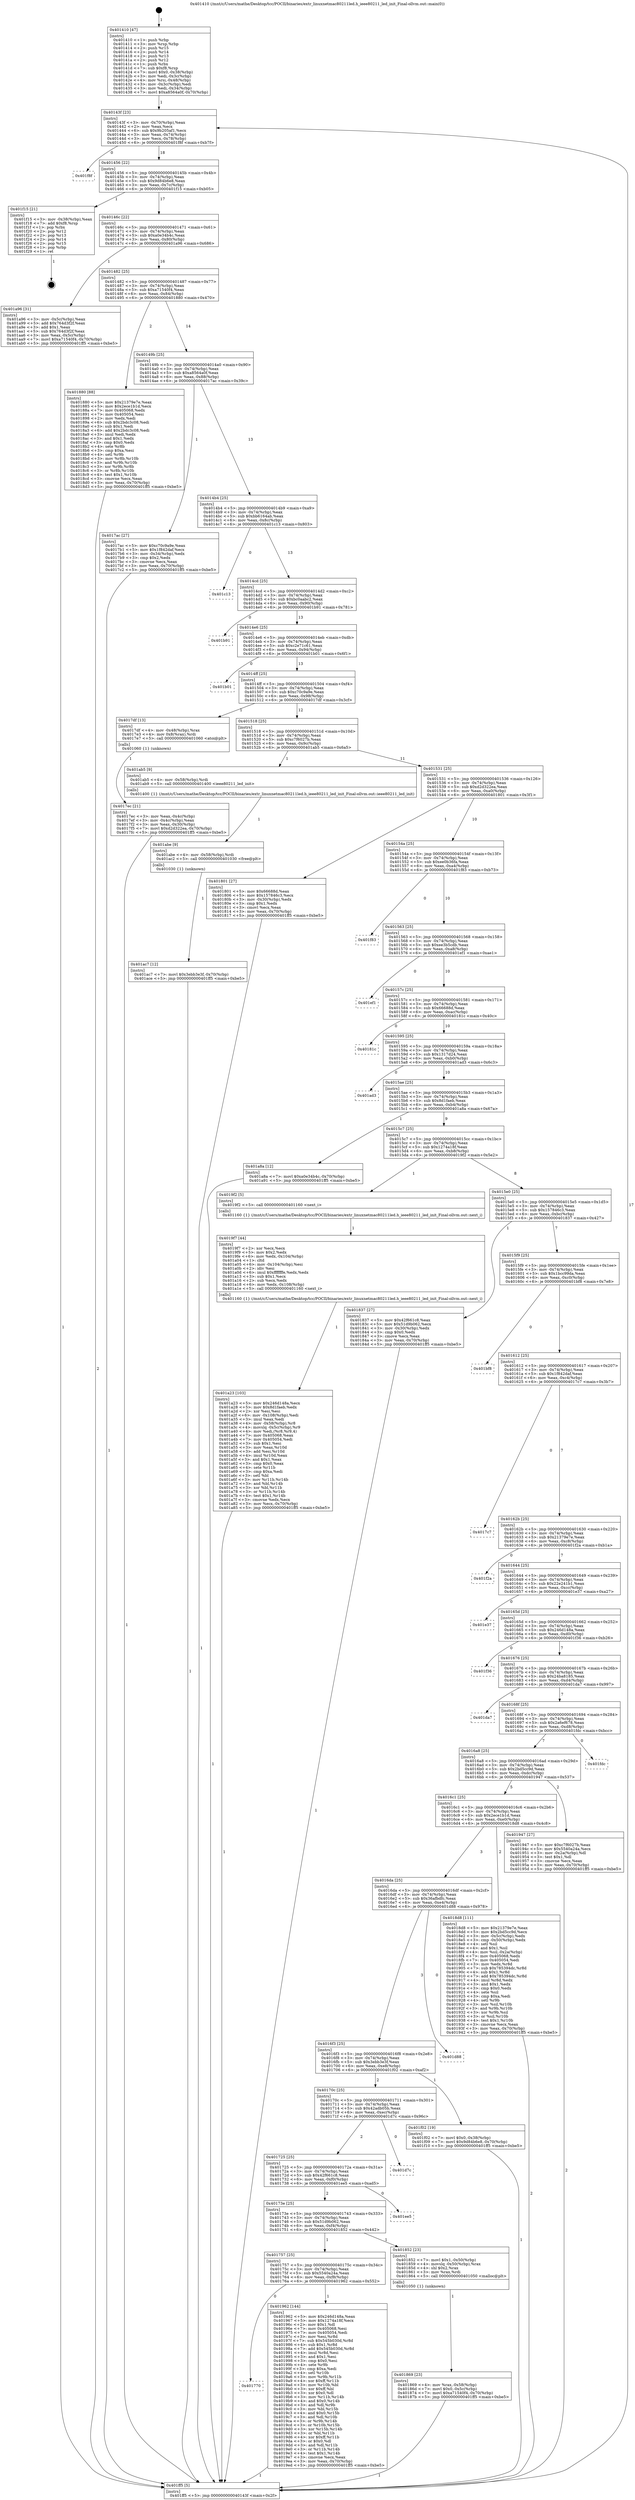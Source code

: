 digraph "0x401410" {
  label = "0x401410 (/mnt/c/Users/mathe/Desktop/tcc/POCII/binaries/extr_linuxnetmac80211led.h_ieee80211_led_init_Final-ollvm.out::main(0))"
  labelloc = "t"
  node[shape=record]

  Entry [label="",width=0.3,height=0.3,shape=circle,fillcolor=black,style=filled]
  "0x40143f" [label="{
     0x40143f [23]\l
     | [instrs]\l
     &nbsp;&nbsp;0x40143f \<+3\>: mov -0x70(%rbp),%eax\l
     &nbsp;&nbsp;0x401442 \<+2\>: mov %eax,%ecx\l
     &nbsp;&nbsp;0x401444 \<+6\>: sub $0x9b205af1,%ecx\l
     &nbsp;&nbsp;0x40144a \<+3\>: mov %eax,-0x74(%rbp)\l
     &nbsp;&nbsp;0x40144d \<+3\>: mov %ecx,-0x78(%rbp)\l
     &nbsp;&nbsp;0x401450 \<+6\>: je 0000000000401f8f \<main+0xb7f\>\l
  }"]
  "0x401f8f" [label="{
     0x401f8f\l
  }", style=dashed]
  "0x401456" [label="{
     0x401456 [22]\l
     | [instrs]\l
     &nbsp;&nbsp;0x401456 \<+5\>: jmp 000000000040145b \<main+0x4b\>\l
     &nbsp;&nbsp;0x40145b \<+3\>: mov -0x74(%rbp),%eax\l
     &nbsp;&nbsp;0x40145e \<+5\>: sub $0x9d84b6e8,%eax\l
     &nbsp;&nbsp;0x401463 \<+3\>: mov %eax,-0x7c(%rbp)\l
     &nbsp;&nbsp;0x401466 \<+6\>: je 0000000000401f15 \<main+0xb05\>\l
  }"]
  Exit [label="",width=0.3,height=0.3,shape=circle,fillcolor=black,style=filled,peripheries=2]
  "0x401f15" [label="{
     0x401f15 [21]\l
     | [instrs]\l
     &nbsp;&nbsp;0x401f15 \<+3\>: mov -0x38(%rbp),%eax\l
     &nbsp;&nbsp;0x401f18 \<+7\>: add $0xf8,%rsp\l
     &nbsp;&nbsp;0x401f1f \<+1\>: pop %rbx\l
     &nbsp;&nbsp;0x401f20 \<+2\>: pop %r12\l
     &nbsp;&nbsp;0x401f22 \<+2\>: pop %r13\l
     &nbsp;&nbsp;0x401f24 \<+2\>: pop %r14\l
     &nbsp;&nbsp;0x401f26 \<+2\>: pop %r15\l
     &nbsp;&nbsp;0x401f28 \<+1\>: pop %rbp\l
     &nbsp;&nbsp;0x401f29 \<+1\>: ret\l
  }"]
  "0x40146c" [label="{
     0x40146c [22]\l
     | [instrs]\l
     &nbsp;&nbsp;0x40146c \<+5\>: jmp 0000000000401471 \<main+0x61\>\l
     &nbsp;&nbsp;0x401471 \<+3\>: mov -0x74(%rbp),%eax\l
     &nbsp;&nbsp;0x401474 \<+5\>: sub $0xa0e34b4c,%eax\l
     &nbsp;&nbsp;0x401479 \<+3\>: mov %eax,-0x80(%rbp)\l
     &nbsp;&nbsp;0x40147c \<+6\>: je 0000000000401a96 \<main+0x686\>\l
  }"]
  "0x401ac7" [label="{
     0x401ac7 [12]\l
     | [instrs]\l
     &nbsp;&nbsp;0x401ac7 \<+7\>: movl $0x3ebb3e3f,-0x70(%rbp)\l
     &nbsp;&nbsp;0x401ace \<+5\>: jmp 0000000000401ff5 \<main+0xbe5\>\l
  }"]
  "0x401a96" [label="{
     0x401a96 [31]\l
     | [instrs]\l
     &nbsp;&nbsp;0x401a96 \<+3\>: mov -0x5c(%rbp),%eax\l
     &nbsp;&nbsp;0x401a99 \<+5\>: add $0x764d3f2f,%eax\l
     &nbsp;&nbsp;0x401a9e \<+3\>: add $0x1,%eax\l
     &nbsp;&nbsp;0x401aa1 \<+5\>: sub $0x764d3f2f,%eax\l
     &nbsp;&nbsp;0x401aa6 \<+3\>: mov %eax,-0x5c(%rbp)\l
     &nbsp;&nbsp;0x401aa9 \<+7\>: movl $0xa71540f4,-0x70(%rbp)\l
     &nbsp;&nbsp;0x401ab0 \<+5\>: jmp 0000000000401ff5 \<main+0xbe5\>\l
  }"]
  "0x401482" [label="{
     0x401482 [25]\l
     | [instrs]\l
     &nbsp;&nbsp;0x401482 \<+5\>: jmp 0000000000401487 \<main+0x77\>\l
     &nbsp;&nbsp;0x401487 \<+3\>: mov -0x74(%rbp),%eax\l
     &nbsp;&nbsp;0x40148a \<+5\>: sub $0xa71540f4,%eax\l
     &nbsp;&nbsp;0x40148f \<+6\>: mov %eax,-0x84(%rbp)\l
     &nbsp;&nbsp;0x401495 \<+6\>: je 0000000000401880 \<main+0x470\>\l
  }"]
  "0x401abe" [label="{
     0x401abe [9]\l
     | [instrs]\l
     &nbsp;&nbsp;0x401abe \<+4\>: mov -0x58(%rbp),%rdi\l
     &nbsp;&nbsp;0x401ac2 \<+5\>: call 0000000000401030 \<free@plt\>\l
     | [calls]\l
     &nbsp;&nbsp;0x401030 \{1\} (unknown)\l
  }"]
  "0x401880" [label="{
     0x401880 [88]\l
     | [instrs]\l
     &nbsp;&nbsp;0x401880 \<+5\>: mov $0x21379e7e,%eax\l
     &nbsp;&nbsp;0x401885 \<+5\>: mov $0x2ece1b1d,%ecx\l
     &nbsp;&nbsp;0x40188a \<+7\>: mov 0x405068,%edx\l
     &nbsp;&nbsp;0x401891 \<+7\>: mov 0x405054,%esi\l
     &nbsp;&nbsp;0x401898 \<+2\>: mov %edx,%edi\l
     &nbsp;&nbsp;0x40189a \<+6\>: sub $0x2bdc3c08,%edi\l
     &nbsp;&nbsp;0x4018a0 \<+3\>: sub $0x1,%edi\l
     &nbsp;&nbsp;0x4018a3 \<+6\>: add $0x2bdc3c08,%edi\l
     &nbsp;&nbsp;0x4018a9 \<+3\>: imul %edi,%edx\l
     &nbsp;&nbsp;0x4018ac \<+3\>: and $0x1,%edx\l
     &nbsp;&nbsp;0x4018af \<+3\>: cmp $0x0,%edx\l
     &nbsp;&nbsp;0x4018b2 \<+4\>: sete %r8b\l
     &nbsp;&nbsp;0x4018b6 \<+3\>: cmp $0xa,%esi\l
     &nbsp;&nbsp;0x4018b9 \<+4\>: setl %r9b\l
     &nbsp;&nbsp;0x4018bd \<+3\>: mov %r8b,%r10b\l
     &nbsp;&nbsp;0x4018c0 \<+3\>: and %r9b,%r10b\l
     &nbsp;&nbsp;0x4018c3 \<+3\>: xor %r9b,%r8b\l
     &nbsp;&nbsp;0x4018c6 \<+3\>: or %r8b,%r10b\l
     &nbsp;&nbsp;0x4018c9 \<+4\>: test $0x1,%r10b\l
     &nbsp;&nbsp;0x4018cd \<+3\>: cmovne %ecx,%eax\l
     &nbsp;&nbsp;0x4018d0 \<+3\>: mov %eax,-0x70(%rbp)\l
     &nbsp;&nbsp;0x4018d3 \<+5\>: jmp 0000000000401ff5 \<main+0xbe5\>\l
  }"]
  "0x40149b" [label="{
     0x40149b [25]\l
     | [instrs]\l
     &nbsp;&nbsp;0x40149b \<+5\>: jmp 00000000004014a0 \<main+0x90\>\l
     &nbsp;&nbsp;0x4014a0 \<+3\>: mov -0x74(%rbp),%eax\l
     &nbsp;&nbsp;0x4014a3 \<+5\>: sub $0xa8564a0f,%eax\l
     &nbsp;&nbsp;0x4014a8 \<+6\>: mov %eax,-0x88(%rbp)\l
     &nbsp;&nbsp;0x4014ae \<+6\>: je 00000000004017ac \<main+0x39c\>\l
  }"]
  "0x401a23" [label="{
     0x401a23 [103]\l
     | [instrs]\l
     &nbsp;&nbsp;0x401a23 \<+5\>: mov $0x246d148a,%ecx\l
     &nbsp;&nbsp;0x401a28 \<+5\>: mov $0x8d1faeb,%edx\l
     &nbsp;&nbsp;0x401a2d \<+2\>: xor %esi,%esi\l
     &nbsp;&nbsp;0x401a2f \<+6\>: mov -0x108(%rbp),%edi\l
     &nbsp;&nbsp;0x401a35 \<+3\>: imul %eax,%edi\l
     &nbsp;&nbsp;0x401a38 \<+4\>: mov -0x58(%rbp),%r8\l
     &nbsp;&nbsp;0x401a3c \<+4\>: movslq -0x5c(%rbp),%r9\l
     &nbsp;&nbsp;0x401a40 \<+4\>: mov %edi,(%r8,%r9,4)\l
     &nbsp;&nbsp;0x401a44 \<+7\>: mov 0x405068,%eax\l
     &nbsp;&nbsp;0x401a4b \<+7\>: mov 0x405054,%edi\l
     &nbsp;&nbsp;0x401a52 \<+3\>: sub $0x1,%esi\l
     &nbsp;&nbsp;0x401a55 \<+3\>: mov %eax,%r10d\l
     &nbsp;&nbsp;0x401a58 \<+3\>: add %esi,%r10d\l
     &nbsp;&nbsp;0x401a5b \<+4\>: imul %r10d,%eax\l
     &nbsp;&nbsp;0x401a5f \<+3\>: and $0x1,%eax\l
     &nbsp;&nbsp;0x401a62 \<+3\>: cmp $0x0,%eax\l
     &nbsp;&nbsp;0x401a65 \<+4\>: sete %r11b\l
     &nbsp;&nbsp;0x401a69 \<+3\>: cmp $0xa,%edi\l
     &nbsp;&nbsp;0x401a6c \<+3\>: setl %bl\l
     &nbsp;&nbsp;0x401a6f \<+3\>: mov %r11b,%r14b\l
     &nbsp;&nbsp;0x401a72 \<+3\>: and %bl,%r14b\l
     &nbsp;&nbsp;0x401a75 \<+3\>: xor %bl,%r11b\l
     &nbsp;&nbsp;0x401a78 \<+3\>: or %r11b,%r14b\l
     &nbsp;&nbsp;0x401a7b \<+4\>: test $0x1,%r14b\l
     &nbsp;&nbsp;0x401a7f \<+3\>: cmovne %edx,%ecx\l
     &nbsp;&nbsp;0x401a82 \<+3\>: mov %ecx,-0x70(%rbp)\l
     &nbsp;&nbsp;0x401a85 \<+5\>: jmp 0000000000401ff5 \<main+0xbe5\>\l
  }"]
  "0x4017ac" [label="{
     0x4017ac [27]\l
     | [instrs]\l
     &nbsp;&nbsp;0x4017ac \<+5\>: mov $0xc70c9a9e,%eax\l
     &nbsp;&nbsp;0x4017b1 \<+5\>: mov $0x1f842daf,%ecx\l
     &nbsp;&nbsp;0x4017b6 \<+3\>: mov -0x34(%rbp),%edx\l
     &nbsp;&nbsp;0x4017b9 \<+3\>: cmp $0x2,%edx\l
     &nbsp;&nbsp;0x4017bc \<+3\>: cmovne %ecx,%eax\l
     &nbsp;&nbsp;0x4017bf \<+3\>: mov %eax,-0x70(%rbp)\l
     &nbsp;&nbsp;0x4017c2 \<+5\>: jmp 0000000000401ff5 \<main+0xbe5\>\l
  }"]
  "0x4014b4" [label="{
     0x4014b4 [25]\l
     | [instrs]\l
     &nbsp;&nbsp;0x4014b4 \<+5\>: jmp 00000000004014b9 \<main+0xa9\>\l
     &nbsp;&nbsp;0x4014b9 \<+3\>: mov -0x74(%rbp),%eax\l
     &nbsp;&nbsp;0x4014bc \<+5\>: sub $0xbb6164ab,%eax\l
     &nbsp;&nbsp;0x4014c1 \<+6\>: mov %eax,-0x8c(%rbp)\l
     &nbsp;&nbsp;0x4014c7 \<+6\>: je 0000000000401c13 \<main+0x803\>\l
  }"]
  "0x401ff5" [label="{
     0x401ff5 [5]\l
     | [instrs]\l
     &nbsp;&nbsp;0x401ff5 \<+5\>: jmp 000000000040143f \<main+0x2f\>\l
  }"]
  "0x401410" [label="{
     0x401410 [47]\l
     | [instrs]\l
     &nbsp;&nbsp;0x401410 \<+1\>: push %rbp\l
     &nbsp;&nbsp;0x401411 \<+3\>: mov %rsp,%rbp\l
     &nbsp;&nbsp;0x401414 \<+2\>: push %r15\l
     &nbsp;&nbsp;0x401416 \<+2\>: push %r14\l
     &nbsp;&nbsp;0x401418 \<+2\>: push %r13\l
     &nbsp;&nbsp;0x40141a \<+2\>: push %r12\l
     &nbsp;&nbsp;0x40141c \<+1\>: push %rbx\l
     &nbsp;&nbsp;0x40141d \<+7\>: sub $0xf8,%rsp\l
     &nbsp;&nbsp;0x401424 \<+7\>: movl $0x0,-0x38(%rbp)\l
     &nbsp;&nbsp;0x40142b \<+3\>: mov %edi,-0x3c(%rbp)\l
     &nbsp;&nbsp;0x40142e \<+4\>: mov %rsi,-0x48(%rbp)\l
     &nbsp;&nbsp;0x401432 \<+3\>: mov -0x3c(%rbp),%edi\l
     &nbsp;&nbsp;0x401435 \<+3\>: mov %edi,-0x34(%rbp)\l
     &nbsp;&nbsp;0x401438 \<+7\>: movl $0xa8564a0f,-0x70(%rbp)\l
  }"]
  "0x4019f7" [label="{
     0x4019f7 [44]\l
     | [instrs]\l
     &nbsp;&nbsp;0x4019f7 \<+2\>: xor %ecx,%ecx\l
     &nbsp;&nbsp;0x4019f9 \<+5\>: mov $0x2,%edx\l
     &nbsp;&nbsp;0x4019fe \<+6\>: mov %edx,-0x104(%rbp)\l
     &nbsp;&nbsp;0x401a04 \<+1\>: cltd\l
     &nbsp;&nbsp;0x401a05 \<+6\>: mov -0x104(%rbp),%esi\l
     &nbsp;&nbsp;0x401a0b \<+2\>: idiv %esi\l
     &nbsp;&nbsp;0x401a0d \<+6\>: imul $0xfffffffe,%edx,%edx\l
     &nbsp;&nbsp;0x401a13 \<+3\>: sub $0x1,%ecx\l
     &nbsp;&nbsp;0x401a16 \<+2\>: sub %ecx,%edx\l
     &nbsp;&nbsp;0x401a18 \<+6\>: mov %edx,-0x108(%rbp)\l
     &nbsp;&nbsp;0x401a1e \<+5\>: call 0000000000401160 \<next_i\>\l
     | [calls]\l
     &nbsp;&nbsp;0x401160 \{1\} (/mnt/c/Users/mathe/Desktop/tcc/POCII/binaries/extr_linuxnetmac80211led.h_ieee80211_led_init_Final-ollvm.out::next_i)\l
  }"]
  "0x401c13" [label="{
     0x401c13\l
  }", style=dashed]
  "0x4014cd" [label="{
     0x4014cd [25]\l
     | [instrs]\l
     &nbsp;&nbsp;0x4014cd \<+5\>: jmp 00000000004014d2 \<main+0xc2\>\l
     &nbsp;&nbsp;0x4014d2 \<+3\>: mov -0x74(%rbp),%eax\l
     &nbsp;&nbsp;0x4014d5 \<+5\>: sub $0xbc0aabc2,%eax\l
     &nbsp;&nbsp;0x4014da \<+6\>: mov %eax,-0x90(%rbp)\l
     &nbsp;&nbsp;0x4014e0 \<+6\>: je 0000000000401b91 \<main+0x781\>\l
  }"]
  "0x401770" [label="{
     0x401770\l
  }", style=dashed]
  "0x401b91" [label="{
     0x401b91\l
  }", style=dashed]
  "0x4014e6" [label="{
     0x4014e6 [25]\l
     | [instrs]\l
     &nbsp;&nbsp;0x4014e6 \<+5\>: jmp 00000000004014eb \<main+0xdb\>\l
     &nbsp;&nbsp;0x4014eb \<+3\>: mov -0x74(%rbp),%eax\l
     &nbsp;&nbsp;0x4014ee \<+5\>: sub $0xc2e71c61,%eax\l
     &nbsp;&nbsp;0x4014f3 \<+6\>: mov %eax,-0x94(%rbp)\l
     &nbsp;&nbsp;0x4014f9 \<+6\>: je 0000000000401b01 \<main+0x6f1\>\l
  }"]
  "0x401962" [label="{
     0x401962 [144]\l
     | [instrs]\l
     &nbsp;&nbsp;0x401962 \<+5\>: mov $0x246d148a,%eax\l
     &nbsp;&nbsp;0x401967 \<+5\>: mov $0x1274a18f,%ecx\l
     &nbsp;&nbsp;0x40196c \<+2\>: mov $0x1,%dl\l
     &nbsp;&nbsp;0x40196e \<+7\>: mov 0x405068,%esi\l
     &nbsp;&nbsp;0x401975 \<+7\>: mov 0x405054,%edi\l
     &nbsp;&nbsp;0x40197c \<+3\>: mov %esi,%r8d\l
     &nbsp;&nbsp;0x40197f \<+7\>: sub $0x545b030d,%r8d\l
     &nbsp;&nbsp;0x401986 \<+4\>: sub $0x1,%r8d\l
     &nbsp;&nbsp;0x40198a \<+7\>: add $0x545b030d,%r8d\l
     &nbsp;&nbsp;0x401991 \<+4\>: imul %r8d,%esi\l
     &nbsp;&nbsp;0x401995 \<+3\>: and $0x1,%esi\l
     &nbsp;&nbsp;0x401998 \<+3\>: cmp $0x0,%esi\l
     &nbsp;&nbsp;0x40199b \<+4\>: sete %r9b\l
     &nbsp;&nbsp;0x40199f \<+3\>: cmp $0xa,%edi\l
     &nbsp;&nbsp;0x4019a2 \<+4\>: setl %r10b\l
     &nbsp;&nbsp;0x4019a6 \<+3\>: mov %r9b,%r11b\l
     &nbsp;&nbsp;0x4019a9 \<+4\>: xor $0xff,%r11b\l
     &nbsp;&nbsp;0x4019ad \<+3\>: mov %r10b,%bl\l
     &nbsp;&nbsp;0x4019b0 \<+3\>: xor $0xff,%bl\l
     &nbsp;&nbsp;0x4019b3 \<+3\>: xor $0x0,%dl\l
     &nbsp;&nbsp;0x4019b6 \<+3\>: mov %r11b,%r14b\l
     &nbsp;&nbsp;0x4019b9 \<+4\>: and $0x0,%r14b\l
     &nbsp;&nbsp;0x4019bd \<+3\>: and %dl,%r9b\l
     &nbsp;&nbsp;0x4019c0 \<+3\>: mov %bl,%r15b\l
     &nbsp;&nbsp;0x4019c3 \<+4\>: and $0x0,%r15b\l
     &nbsp;&nbsp;0x4019c7 \<+3\>: and %dl,%r10b\l
     &nbsp;&nbsp;0x4019ca \<+3\>: or %r9b,%r14b\l
     &nbsp;&nbsp;0x4019cd \<+3\>: or %r10b,%r15b\l
     &nbsp;&nbsp;0x4019d0 \<+3\>: xor %r15b,%r14b\l
     &nbsp;&nbsp;0x4019d3 \<+3\>: or %bl,%r11b\l
     &nbsp;&nbsp;0x4019d6 \<+4\>: xor $0xff,%r11b\l
     &nbsp;&nbsp;0x4019da \<+3\>: or $0x0,%dl\l
     &nbsp;&nbsp;0x4019dd \<+3\>: and %dl,%r11b\l
     &nbsp;&nbsp;0x4019e0 \<+3\>: or %r11b,%r14b\l
     &nbsp;&nbsp;0x4019e3 \<+4\>: test $0x1,%r14b\l
     &nbsp;&nbsp;0x4019e7 \<+3\>: cmovne %ecx,%eax\l
     &nbsp;&nbsp;0x4019ea \<+3\>: mov %eax,-0x70(%rbp)\l
     &nbsp;&nbsp;0x4019ed \<+5\>: jmp 0000000000401ff5 \<main+0xbe5\>\l
  }"]
  "0x401b01" [label="{
     0x401b01\l
  }", style=dashed]
  "0x4014ff" [label="{
     0x4014ff [25]\l
     | [instrs]\l
     &nbsp;&nbsp;0x4014ff \<+5\>: jmp 0000000000401504 \<main+0xf4\>\l
     &nbsp;&nbsp;0x401504 \<+3\>: mov -0x74(%rbp),%eax\l
     &nbsp;&nbsp;0x401507 \<+5\>: sub $0xc70c9a9e,%eax\l
     &nbsp;&nbsp;0x40150c \<+6\>: mov %eax,-0x98(%rbp)\l
     &nbsp;&nbsp;0x401512 \<+6\>: je 00000000004017df \<main+0x3cf\>\l
  }"]
  "0x401869" [label="{
     0x401869 [23]\l
     | [instrs]\l
     &nbsp;&nbsp;0x401869 \<+4\>: mov %rax,-0x58(%rbp)\l
     &nbsp;&nbsp;0x40186d \<+7\>: movl $0x0,-0x5c(%rbp)\l
     &nbsp;&nbsp;0x401874 \<+7\>: movl $0xa71540f4,-0x70(%rbp)\l
     &nbsp;&nbsp;0x40187b \<+5\>: jmp 0000000000401ff5 \<main+0xbe5\>\l
  }"]
  "0x4017df" [label="{
     0x4017df [13]\l
     | [instrs]\l
     &nbsp;&nbsp;0x4017df \<+4\>: mov -0x48(%rbp),%rax\l
     &nbsp;&nbsp;0x4017e3 \<+4\>: mov 0x8(%rax),%rdi\l
     &nbsp;&nbsp;0x4017e7 \<+5\>: call 0000000000401060 \<atoi@plt\>\l
     | [calls]\l
     &nbsp;&nbsp;0x401060 \{1\} (unknown)\l
  }"]
  "0x401518" [label="{
     0x401518 [25]\l
     | [instrs]\l
     &nbsp;&nbsp;0x401518 \<+5\>: jmp 000000000040151d \<main+0x10d\>\l
     &nbsp;&nbsp;0x40151d \<+3\>: mov -0x74(%rbp),%eax\l
     &nbsp;&nbsp;0x401520 \<+5\>: sub $0xc7f6027b,%eax\l
     &nbsp;&nbsp;0x401525 \<+6\>: mov %eax,-0x9c(%rbp)\l
     &nbsp;&nbsp;0x40152b \<+6\>: je 0000000000401ab5 \<main+0x6a5\>\l
  }"]
  "0x4017ec" [label="{
     0x4017ec [21]\l
     | [instrs]\l
     &nbsp;&nbsp;0x4017ec \<+3\>: mov %eax,-0x4c(%rbp)\l
     &nbsp;&nbsp;0x4017ef \<+3\>: mov -0x4c(%rbp),%eax\l
     &nbsp;&nbsp;0x4017f2 \<+3\>: mov %eax,-0x30(%rbp)\l
     &nbsp;&nbsp;0x4017f5 \<+7\>: movl $0xd2d322ea,-0x70(%rbp)\l
     &nbsp;&nbsp;0x4017fc \<+5\>: jmp 0000000000401ff5 \<main+0xbe5\>\l
  }"]
  "0x401757" [label="{
     0x401757 [25]\l
     | [instrs]\l
     &nbsp;&nbsp;0x401757 \<+5\>: jmp 000000000040175c \<main+0x34c\>\l
     &nbsp;&nbsp;0x40175c \<+3\>: mov -0x74(%rbp),%eax\l
     &nbsp;&nbsp;0x40175f \<+5\>: sub $0x5540a24a,%eax\l
     &nbsp;&nbsp;0x401764 \<+6\>: mov %eax,-0xf8(%rbp)\l
     &nbsp;&nbsp;0x40176a \<+6\>: je 0000000000401962 \<main+0x552\>\l
  }"]
  "0x401ab5" [label="{
     0x401ab5 [9]\l
     | [instrs]\l
     &nbsp;&nbsp;0x401ab5 \<+4\>: mov -0x58(%rbp),%rdi\l
     &nbsp;&nbsp;0x401ab9 \<+5\>: call 0000000000401400 \<ieee80211_led_init\>\l
     | [calls]\l
     &nbsp;&nbsp;0x401400 \{1\} (/mnt/c/Users/mathe/Desktop/tcc/POCII/binaries/extr_linuxnetmac80211led.h_ieee80211_led_init_Final-ollvm.out::ieee80211_led_init)\l
  }"]
  "0x401531" [label="{
     0x401531 [25]\l
     | [instrs]\l
     &nbsp;&nbsp;0x401531 \<+5\>: jmp 0000000000401536 \<main+0x126\>\l
     &nbsp;&nbsp;0x401536 \<+3\>: mov -0x74(%rbp),%eax\l
     &nbsp;&nbsp;0x401539 \<+5\>: sub $0xd2d322ea,%eax\l
     &nbsp;&nbsp;0x40153e \<+6\>: mov %eax,-0xa0(%rbp)\l
     &nbsp;&nbsp;0x401544 \<+6\>: je 0000000000401801 \<main+0x3f1\>\l
  }"]
  "0x401852" [label="{
     0x401852 [23]\l
     | [instrs]\l
     &nbsp;&nbsp;0x401852 \<+7\>: movl $0x1,-0x50(%rbp)\l
     &nbsp;&nbsp;0x401859 \<+4\>: movslq -0x50(%rbp),%rax\l
     &nbsp;&nbsp;0x40185d \<+4\>: shl $0x2,%rax\l
     &nbsp;&nbsp;0x401861 \<+3\>: mov %rax,%rdi\l
     &nbsp;&nbsp;0x401864 \<+5\>: call 0000000000401050 \<malloc@plt\>\l
     | [calls]\l
     &nbsp;&nbsp;0x401050 \{1\} (unknown)\l
  }"]
  "0x401801" [label="{
     0x401801 [27]\l
     | [instrs]\l
     &nbsp;&nbsp;0x401801 \<+5\>: mov $0x66688d,%eax\l
     &nbsp;&nbsp;0x401806 \<+5\>: mov $0x157846c3,%ecx\l
     &nbsp;&nbsp;0x40180b \<+3\>: mov -0x30(%rbp),%edx\l
     &nbsp;&nbsp;0x40180e \<+3\>: cmp $0x1,%edx\l
     &nbsp;&nbsp;0x401811 \<+3\>: cmovl %ecx,%eax\l
     &nbsp;&nbsp;0x401814 \<+3\>: mov %eax,-0x70(%rbp)\l
     &nbsp;&nbsp;0x401817 \<+5\>: jmp 0000000000401ff5 \<main+0xbe5\>\l
  }"]
  "0x40154a" [label="{
     0x40154a [25]\l
     | [instrs]\l
     &nbsp;&nbsp;0x40154a \<+5\>: jmp 000000000040154f \<main+0x13f\>\l
     &nbsp;&nbsp;0x40154f \<+3\>: mov -0x74(%rbp),%eax\l
     &nbsp;&nbsp;0x401552 \<+5\>: sub $0xee0b36fa,%eax\l
     &nbsp;&nbsp;0x401557 \<+6\>: mov %eax,-0xa4(%rbp)\l
     &nbsp;&nbsp;0x40155d \<+6\>: je 0000000000401f83 \<main+0xb73\>\l
  }"]
  "0x40173e" [label="{
     0x40173e [25]\l
     | [instrs]\l
     &nbsp;&nbsp;0x40173e \<+5\>: jmp 0000000000401743 \<main+0x333\>\l
     &nbsp;&nbsp;0x401743 \<+3\>: mov -0x74(%rbp),%eax\l
     &nbsp;&nbsp;0x401746 \<+5\>: sub $0x51d9b062,%eax\l
     &nbsp;&nbsp;0x40174b \<+6\>: mov %eax,-0xf4(%rbp)\l
     &nbsp;&nbsp;0x401751 \<+6\>: je 0000000000401852 \<main+0x442\>\l
  }"]
  "0x401f83" [label="{
     0x401f83\l
  }", style=dashed]
  "0x401563" [label="{
     0x401563 [25]\l
     | [instrs]\l
     &nbsp;&nbsp;0x401563 \<+5\>: jmp 0000000000401568 \<main+0x158\>\l
     &nbsp;&nbsp;0x401568 \<+3\>: mov -0x74(%rbp),%eax\l
     &nbsp;&nbsp;0x40156b \<+5\>: sub $0xee3b5cdb,%eax\l
     &nbsp;&nbsp;0x401570 \<+6\>: mov %eax,-0xa8(%rbp)\l
     &nbsp;&nbsp;0x401576 \<+6\>: je 0000000000401ef1 \<main+0xae1\>\l
  }"]
  "0x401ee5" [label="{
     0x401ee5\l
  }", style=dashed]
  "0x401ef1" [label="{
     0x401ef1\l
  }", style=dashed]
  "0x40157c" [label="{
     0x40157c [25]\l
     | [instrs]\l
     &nbsp;&nbsp;0x40157c \<+5\>: jmp 0000000000401581 \<main+0x171\>\l
     &nbsp;&nbsp;0x401581 \<+3\>: mov -0x74(%rbp),%eax\l
     &nbsp;&nbsp;0x401584 \<+5\>: sub $0x66688d,%eax\l
     &nbsp;&nbsp;0x401589 \<+6\>: mov %eax,-0xac(%rbp)\l
     &nbsp;&nbsp;0x40158f \<+6\>: je 000000000040181c \<main+0x40c\>\l
  }"]
  "0x401725" [label="{
     0x401725 [25]\l
     | [instrs]\l
     &nbsp;&nbsp;0x401725 \<+5\>: jmp 000000000040172a \<main+0x31a\>\l
     &nbsp;&nbsp;0x40172a \<+3\>: mov -0x74(%rbp),%eax\l
     &nbsp;&nbsp;0x40172d \<+5\>: sub $0x42f661c8,%eax\l
     &nbsp;&nbsp;0x401732 \<+6\>: mov %eax,-0xf0(%rbp)\l
     &nbsp;&nbsp;0x401738 \<+6\>: je 0000000000401ee5 \<main+0xad5\>\l
  }"]
  "0x40181c" [label="{
     0x40181c\l
  }", style=dashed]
  "0x401595" [label="{
     0x401595 [25]\l
     | [instrs]\l
     &nbsp;&nbsp;0x401595 \<+5\>: jmp 000000000040159a \<main+0x18a\>\l
     &nbsp;&nbsp;0x40159a \<+3\>: mov -0x74(%rbp),%eax\l
     &nbsp;&nbsp;0x40159d \<+5\>: sub $0x1317d24,%eax\l
     &nbsp;&nbsp;0x4015a2 \<+6\>: mov %eax,-0xb0(%rbp)\l
     &nbsp;&nbsp;0x4015a8 \<+6\>: je 0000000000401ad3 \<main+0x6c3\>\l
  }"]
  "0x401d7c" [label="{
     0x401d7c\l
  }", style=dashed]
  "0x401ad3" [label="{
     0x401ad3\l
  }", style=dashed]
  "0x4015ae" [label="{
     0x4015ae [25]\l
     | [instrs]\l
     &nbsp;&nbsp;0x4015ae \<+5\>: jmp 00000000004015b3 \<main+0x1a3\>\l
     &nbsp;&nbsp;0x4015b3 \<+3\>: mov -0x74(%rbp),%eax\l
     &nbsp;&nbsp;0x4015b6 \<+5\>: sub $0x8d1faeb,%eax\l
     &nbsp;&nbsp;0x4015bb \<+6\>: mov %eax,-0xb4(%rbp)\l
     &nbsp;&nbsp;0x4015c1 \<+6\>: je 0000000000401a8a \<main+0x67a\>\l
  }"]
  "0x40170c" [label="{
     0x40170c [25]\l
     | [instrs]\l
     &nbsp;&nbsp;0x40170c \<+5\>: jmp 0000000000401711 \<main+0x301\>\l
     &nbsp;&nbsp;0x401711 \<+3\>: mov -0x74(%rbp),%eax\l
     &nbsp;&nbsp;0x401714 \<+5\>: sub $0x42adb05b,%eax\l
     &nbsp;&nbsp;0x401719 \<+6\>: mov %eax,-0xec(%rbp)\l
     &nbsp;&nbsp;0x40171f \<+6\>: je 0000000000401d7c \<main+0x96c\>\l
  }"]
  "0x401a8a" [label="{
     0x401a8a [12]\l
     | [instrs]\l
     &nbsp;&nbsp;0x401a8a \<+7\>: movl $0xa0e34b4c,-0x70(%rbp)\l
     &nbsp;&nbsp;0x401a91 \<+5\>: jmp 0000000000401ff5 \<main+0xbe5\>\l
  }"]
  "0x4015c7" [label="{
     0x4015c7 [25]\l
     | [instrs]\l
     &nbsp;&nbsp;0x4015c7 \<+5\>: jmp 00000000004015cc \<main+0x1bc\>\l
     &nbsp;&nbsp;0x4015cc \<+3\>: mov -0x74(%rbp),%eax\l
     &nbsp;&nbsp;0x4015cf \<+5\>: sub $0x1274a18f,%eax\l
     &nbsp;&nbsp;0x4015d4 \<+6\>: mov %eax,-0xb8(%rbp)\l
     &nbsp;&nbsp;0x4015da \<+6\>: je 00000000004019f2 \<main+0x5e2\>\l
  }"]
  "0x401f02" [label="{
     0x401f02 [19]\l
     | [instrs]\l
     &nbsp;&nbsp;0x401f02 \<+7\>: movl $0x0,-0x38(%rbp)\l
     &nbsp;&nbsp;0x401f09 \<+7\>: movl $0x9d84b6e8,-0x70(%rbp)\l
     &nbsp;&nbsp;0x401f10 \<+5\>: jmp 0000000000401ff5 \<main+0xbe5\>\l
  }"]
  "0x4019f2" [label="{
     0x4019f2 [5]\l
     | [instrs]\l
     &nbsp;&nbsp;0x4019f2 \<+5\>: call 0000000000401160 \<next_i\>\l
     | [calls]\l
     &nbsp;&nbsp;0x401160 \{1\} (/mnt/c/Users/mathe/Desktop/tcc/POCII/binaries/extr_linuxnetmac80211led.h_ieee80211_led_init_Final-ollvm.out::next_i)\l
  }"]
  "0x4015e0" [label="{
     0x4015e0 [25]\l
     | [instrs]\l
     &nbsp;&nbsp;0x4015e0 \<+5\>: jmp 00000000004015e5 \<main+0x1d5\>\l
     &nbsp;&nbsp;0x4015e5 \<+3\>: mov -0x74(%rbp),%eax\l
     &nbsp;&nbsp;0x4015e8 \<+5\>: sub $0x157846c3,%eax\l
     &nbsp;&nbsp;0x4015ed \<+6\>: mov %eax,-0xbc(%rbp)\l
     &nbsp;&nbsp;0x4015f3 \<+6\>: je 0000000000401837 \<main+0x427\>\l
  }"]
  "0x4016f3" [label="{
     0x4016f3 [25]\l
     | [instrs]\l
     &nbsp;&nbsp;0x4016f3 \<+5\>: jmp 00000000004016f8 \<main+0x2e8\>\l
     &nbsp;&nbsp;0x4016f8 \<+3\>: mov -0x74(%rbp),%eax\l
     &nbsp;&nbsp;0x4016fb \<+5\>: sub $0x3ebb3e3f,%eax\l
     &nbsp;&nbsp;0x401700 \<+6\>: mov %eax,-0xe8(%rbp)\l
     &nbsp;&nbsp;0x401706 \<+6\>: je 0000000000401f02 \<main+0xaf2\>\l
  }"]
  "0x401837" [label="{
     0x401837 [27]\l
     | [instrs]\l
     &nbsp;&nbsp;0x401837 \<+5\>: mov $0x42f661c8,%eax\l
     &nbsp;&nbsp;0x40183c \<+5\>: mov $0x51d9b062,%ecx\l
     &nbsp;&nbsp;0x401841 \<+3\>: mov -0x30(%rbp),%edx\l
     &nbsp;&nbsp;0x401844 \<+3\>: cmp $0x0,%edx\l
     &nbsp;&nbsp;0x401847 \<+3\>: cmove %ecx,%eax\l
     &nbsp;&nbsp;0x40184a \<+3\>: mov %eax,-0x70(%rbp)\l
     &nbsp;&nbsp;0x40184d \<+5\>: jmp 0000000000401ff5 \<main+0xbe5\>\l
  }"]
  "0x4015f9" [label="{
     0x4015f9 [25]\l
     | [instrs]\l
     &nbsp;&nbsp;0x4015f9 \<+5\>: jmp 00000000004015fe \<main+0x1ee\>\l
     &nbsp;&nbsp;0x4015fe \<+3\>: mov -0x74(%rbp),%eax\l
     &nbsp;&nbsp;0x401601 \<+5\>: sub $0x1bcc99da,%eax\l
     &nbsp;&nbsp;0x401606 \<+6\>: mov %eax,-0xc0(%rbp)\l
     &nbsp;&nbsp;0x40160c \<+6\>: je 0000000000401bf8 \<main+0x7e8\>\l
  }"]
  "0x401d88" [label="{
     0x401d88\l
  }", style=dashed]
  "0x401bf8" [label="{
     0x401bf8\l
  }", style=dashed]
  "0x401612" [label="{
     0x401612 [25]\l
     | [instrs]\l
     &nbsp;&nbsp;0x401612 \<+5\>: jmp 0000000000401617 \<main+0x207\>\l
     &nbsp;&nbsp;0x401617 \<+3\>: mov -0x74(%rbp),%eax\l
     &nbsp;&nbsp;0x40161a \<+5\>: sub $0x1f842daf,%eax\l
     &nbsp;&nbsp;0x40161f \<+6\>: mov %eax,-0xc4(%rbp)\l
     &nbsp;&nbsp;0x401625 \<+6\>: je 00000000004017c7 \<main+0x3b7\>\l
  }"]
  "0x4016da" [label="{
     0x4016da [25]\l
     | [instrs]\l
     &nbsp;&nbsp;0x4016da \<+5\>: jmp 00000000004016df \<main+0x2cf\>\l
     &nbsp;&nbsp;0x4016df \<+3\>: mov -0x74(%rbp),%eax\l
     &nbsp;&nbsp;0x4016e2 \<+5\>: sub $0x36afbdfc,%eax\l
     &nbsp;&nbsp;0x4016e7 \<+6\>: mov %eax,-0xe4(%rbp)\l
     &nbsp;&nbsp;0x4016ed \<+6\>: je 0000000000401d88 \<main+0x978\>\l
  }"]
  "0x4017c7" [label="{
     0x4017c7\l
  }", style=dashed]
  "0x40162b" [label="{
     0x40162b [25]\l
     | [instrs]\l
     &nbsp;&nbsp;0x40162b \<+5\>: jmp 0000000000401630 \<main+0x220\>\l
     &nbsp;&nbsp;0x401630 \<+3\>: mov -0x74(%rbp),%eax\l
     &nbsp;&nbsp;0x401633 \<+5\>: sub $0x21379e7e,%eax\l
     &nbsp;&nbsp;0x401638 \<+6\>: mov %eax,-0xc8(%rbp)\l
     &nbsp;&nbsp;0x40163e \<+6\>: je 0000000000401f2a \<main+0xb1a\>\l
  }"]
  "0x4018d8" [label="{
     0x4018d8 [111]\l
     | [instrs]\l
     &nbsp;&nbsp;0x4018d8 \<+5\>: mov $0x21379e7e,%eax\l
     &nbsp;&nbsp;0x4018dd \<+5\>: mov $0x2bd5cc9d,%ecx\l
     &nbsp;&nbsp;0x4018e2 \<+3\>: mov -0x5c(%rbp),%edx\l
     &nbsp;&nbsp;0x4018e5 \<+3\>: cmp -0x50(%rbp),%edx\l
     &nbsp;&nbsp;0x4018e8 \<+4\>: setl %sil\l
     &nbsp;&nbsp;0x4018ec \<+4\>: and $0x1,%sil\l
     &nbsp;&nbsp;0x4018f0 \<+4\>: mov %sil,-0x2a(%rbp)\l
     &nbsp;&nbsp;0x4018f4 \<+7\>: mov 0x405068,%edx\l
     &nbsp;&nbsp;0x4018fb \<+7\>: mov 0x405054,%edi\l
     &nbsp;&nbsp;0x401902 \<+3\>: mov %edx,%r8d\l
     &nbsp;&nbsp;0x401905 \<+7\>: sub $0x785394dc,%r8d\l
     &nbsp;&nbsp;0x40190c \<+4\>: sub $0x1,%r8d\l
     &nbsp;&nbsp;0x401910 \<+7\>: add $0x785394dc,%r8d\l
     &nbsp;&nbsp;0x401917 \<+4\>: imul %r8d,%edx\l
     &nbsp;&nbsp;0x40191b \<+3\>: and $0x1,%edx\l
     &nbsp;&nbsp;0x40191e \<+3\>: cmp $0x0,%edx\l
     &nbsp;&nbsp;0x401921 \<+4\>: sete %sil\l
     &nbsp;&nbsp;0x401925 \<+3\>: cmp $0xa,%edi\l
     &nbsp;&nbsp;0x401928 \<+4\>: setl %r9b\l
     &nbsp;&nbsp;0x40192c \<+3\>: mov %sil,%r10b\l
     &nbsp;&nbsp;0x40192f \<+3\>: and %r9b,%r10b\l
     &nbsp;&nbsp;0x401932 \<+3\>: xor %r9b,%sil\l
     &nbsp;&nbsp;0x401935 \<+3\>: or %sil,%r10b\l
     &nbsp;&nbsp;0x401938 \<+4\>: test $0x1,%r10b\l
     &nbsp;&nbsp;0x40193c \<+3\>: cmovne %ecx,%eax\l
     &nbsp;&nbsp;0x40193f \<+3\>: mov %eax,-0x70(%rbp)\l
     &nbsp;&nbsp;0x401942 \<+5\>: jmp 0000000000401ff5 \<main+0xbe5\>\l
  }"]
  "0x401f2a" [label="{
     0x401f2a\l
  }", style=dashed]
  "0x401644" [label="{
     0x401644 [25]\l
     | [instrs]\l
     &nbsp;&nbsp;0x401644 \<+5\>: jmp 0000000000401649 \<main+0x239\>\l
     &nbsp;&nbsp;0x401649 \<+3\>: mov -0x74(%rbp),%eax\l
     &nbsp;&nbsp;0x40164c \<+5\>: sub $0x22e241b1,%eax\l
     &nbsp;&nbsp;0x401651 \<+6\>: mov %eax,-0xcc(%rbp)\l
     &nbsp;&nbsp;0x401657 \<+6\>: je 0000000000401e37 \<main+0xa27\>\l
  }"]
  "0x4016c1" [label="{
     0x4016c1 [25]\l
     | [instrs]\l
     &nbsp;&nbsp;0x4016c1 \<+5\>: jmp 00000000004016c6 \<main+0x2b6\>\l
     &nbsp;&nbsp;0x4016c6 \<+3\>: mov -0x74(%rbp),%eax\l
     &nbsp;&nbsp;0x4016c9 \<+5\>: sub $0x2ece1b1d,%eax\l
     &nbsp;&nbsp;0x4016ce \<+6\>: mov %eax,-0xe0(%rbp)\l
     &nbsp;&nbsp;0x4016d4 \<+6\>: je 00000000004018d8 \<main+0x4c8\>\l
  }"]
  "0x401e37" [label="{
     0x401e37\l
  }", style=dashed]
  "0x40165d" [label="{
     0x40165d [25]\l
     | [instrs]\l
     &nbsp;&nbsp;0x40165d \<+5\>: jmp 0000000000401662 \<main+0x252\>\l
     &nbsp;&nbsp;0x401662 \<+3\>: mov -0x74(%rbp),%eax\l
     &nbsp;&nbsp;0x401665 \<+5\>: sub $0x246d148a,%eax\l
     &nbsp;&nbsp;0x40166a \<+6\>: mov %eax,-0xd0(%rbp)\l
     &nbsp;&nbsp;0x401670 \<+6\>: je 0000000000401f36 \<main+0xb26\>\l
  }"]
  "0x401947" [label="{
     0x401947 [27]\l
     | [instrs]\l
     &nbsp;&nbsp;0x401947 \<+5\>: mov $0xc7f6027b,%eax\l
     &nbsp;&nbsp;0x40194c \<+5\>: mov $0x5540a24a,%ecx\l
     &nbsp;&nbsp;0x401951 \<+3\>: mov -0x2a(%rbp),%dl\l
     &nbsp;&nbsp;0x401954 \<+3\>: test $0x1,%dl\l
     &nbsp;&nbsp;0x401957 \<+3\>: cmovne %ecx,%eax\l
     &nbsp;&nbsp;0x40195a \<+3\>: mov %eax,-0x70(%rbp)\l
     &nbsp;&nbsp;0x40195d \<+5\>: jmp 0000000000401ff5 \<main+0xbe5\>\l
  }"]
  "0x401f36" [label="{
     0x401f36\l
  }", style=dashed]
  "0x401676" [label="{
     0x401676 [25]\l
     | [instrs]\l
     &nbsp;&nbsp;0x401676 \<+5\>: jmp 000000000040167b \<main+0x26b\>\l
     &nbsp;&nbsp;0x40167b \<+3\>: mov -0x74(%rbp),%eax\l
     &nbsp;&nbsp;0x40167e \<+5\>: sub $0x24ba8185,%eax\l
     &nbsp;&nbsp;0x401683 \<+6\>: mov %eax,-0xd4(%rbp)\l
     &nbsp;&nbsp;0x401689 \<+6\>: je 0000000000401da7 \<main+0x997\>\l
  }"]
  "0x4016a8" [label="{
     0x4016a8 [25]\l
     | [instrs]\l
     &nbsp;&nbsp;0x4016a8 \<+5\>: jmp 00000000004016ad \<main+0x29d\>\l
     &nbsp;&nbsp;0x4016ad \<+3\>: mov -0x74(%rbp),%eax\l
     &nbsp;&nbsp;0x4016b0 \<+5\>: sub $0x2bd5cc9d,%eax\l
     &nbsp;&nbsp;0x4016b5 \<+6\>: mov %eax,-0xdc(%rbp)\l
     &nbsp;&nbsp;0x4016bb \<+6\>: je 0000000000401947 \<main+0x537\>\l
  }"]
  "0x401da7" [label="{
     0x401da7\l
  }", style=dashed]
  "0x40168f" [label="{
     0x40168f [25]\l
     | [instrs]\l
     &nbsp;&nbsp;0x40168f \<+5\>: jmp 0000000000401694 \<main+0x284\>\l
     &nbsp;&nbsp;0x401694 \<+3\>: mov -0x74(%rbp),%eax\l
     &nbsp;&nbsp;0x401697 \<+5\>: sub $0x2a6ef678,%eax\l
     &nbsp;&nbsp;0x40169c \<+6\>: mov %eax,-0xd8(%rbp)\l
     &nbsp;&nbsp;0x4016a2 \<+6\>: je 0000000000401fdc \<main+0xbcc\>\l
  }"]
  "0x401fdc" [label="{
     0x401fdc\l
  }", style=dashed]
  Entry -> "0x401410" [label=" 1"]
  "0x40143f" -> "0x401f8f" [label=" 0"]
  "0x40143f" -> "0x401456" [label=" 18"]
  "0x401f15" -> Exit [label=" 1"]
  "0x401456" -> "0x401f15" [label=" 1"]
  "0x401456" -> "0x40146c" [label=" 17"]
  "0x401f02" -> "0x401ff5" [label=" 1"]
  "0x40146c" -> "0x401a96" [label=" 1"]
  "0x40146c" -> "0x401482" [label=" 16"]
  "0x401ac7" -> "0x401ff5" [label=" 1"]
  "0x401482" -> "0x401880" [label=" 2"]
  "0x401482" -> "0x40149b" [label=" 14"]
  "0x401abe" -> "0x401ac7" [label=" 1"]
  "0x40149b" -> "0x4017ac" [label=" 1"]
  "0x40149b" -> "0x4014b4" [label=" 13"]
  "0x4017ac" -> "0x401ff5" [label=" 1"]
  "0x401410" -> "0x40143f" [label=" 1"]
  "0x401ff5" -> "0x40143f" [label=" 17"]
  "0x401ab5" -> "0x401abe" [label=" 1"]
  "0x4014b4" -> "0x401c13" [label=" 0"]
  "0x4014b4" -> "0x4014cd" [label=" 13"]
  "0x401a96" -> "0x401ff5" [label=" 1"]
  "0x4014cd" -> "0x401b91" [label=" 0"]
  "0x4014cd" -> "0x4014e6" [label=" 13"]
  "0x401a8a" -> "0x401ff5" [label=" 1"]
  "0x4014e6" -> "0x401b01" [label=" 0"]
  "0x4014e6" -> "0x4014ff" [label=" 13"]
  "0x401a23" -> "0x401ff5" [label=" 1"]
  "0x4014ff" -> "0x4017df" [label=" 1"]
  "0x4014ff" -> "0x401518" [label=" 12"]
  "0x4017df" -> "0x4017ec" [label=" 1"]
  "0x4017ec" -> "0x401ff5" [label=" 1"]
  "0x4019f2" -> "0x4019f7" [label=" 1"]
  "0x401518" -> "0x401ab5" [label=" 1"]
  "0x401518" -> "0x401531" [label=" 11"]
  "0x401962" -> "0x401ff5" [label=" 1"]
  "0x401531" -> "0x401801" [label=" 1"]
  "0x401531" -> "0x40154a" [label=" 10"]
  "0x401801" -> "0x401ff5" [label=" 1"]
  "0x401757" -> "0x401770" [label=" 0"]
  "0x40154a" -> "0x401f83" [label=" 0"]
  "0x40154a" -> "0x401563" [label=" 10"]
  "0x4019f7" -> "0x401a23" [label=" 1"]
  "0x401563" -> "0x401ef1" [label=" 0"]
  "0x401563" -> "0x40157c" [label=" 10"]
  "0x401947" -> "0x401ff5" [label=" 2"]
  "0x40157c" -> "0x40181c" [label=" 0"]
  "0x40157c" -> "0x401595" [label=" 10"]
  "0x401880" -> "0x401ff5" [label=" 2"]
  "0x401595" -> "0x401ad3" [label=" 0"]
  "0x401595" -> "0x4015ae" [label=" 10"]
  "0x401869" -> "0x401ff5" [label=" 1"]
  "0x4015ae" -> "0x401a8a" [label=" 1"]
  "0x4015ae" -> "0x4015c7" [label=" 9"]
  "0x40173e" -> "0x401757" [label=" 1"]
  "0x4015c7" -> "0x4019f2" [label=" 1"]
  "0x4015c7" -> "0x4015e0" [label=" 8"]
  "0x40173e" -> "0x401852" [label=" 1"]
  "0x4015e0" -> "0x401837" [label=" 1"]
  "0x4015e0" -> "0x4015f9" [label=" 7"]
  "0x401837" -> "0x401ff5" [label=" 1"]
  "0x401725" -> "0x40173e" [label=" 2"]
  "0x4015f9" -> "0x401bf8" [label=" 0"]
  "0x4015f9" -> "0x401612" [label=" 7"]
  "0x401725" -> "0x401ee5" [label=" 0"]
  "0x401612" -> "0x4017c7" [label=" 0"]
  "0x401612" -> "0x40162b" [label=" 7"]
  "0x40170c" -> "0x401725" [label=" 2"]
  "0x40162b" -> "0x401f2a" [label=" 0"]
  "0x40162b" -> "0x401644" [label=" 7"]
  "0x40170c" -> "0x401d7c" [label=" 0"]
  "0x401644" -> "0x401e37" [label=" 0"]
  "0x401644" -> "0x40165d" [label=" 7"]
  "0x4016f3" -> "0x40170c" [label=" 2"]
  "0x40165d" -> "0x401f36" [label=" 0"]
  "0x40165d" -> "0x401676" [label=" 7"]
  "0x4016f3" -> "0x401f02" [label=" 1"]
  "0x401676" -> "0x401da7" [label=" 0"]
  "0x401676" -> "0x40168f" [label=" 7"]
  "0x4016da" -> "0x4016f3" [label=" 3"]
  "0x40168f" -> "0x401fdc" [label=" 0"]
  "0x40168f" -> "0x4016a8" [label=" 7"]
  "0x401757" -> "0x401962" [label=" 1"]
  "0x4016a8" -> "0x401947" [label=" 2"]
  "0x4016a8" -> "0x4016c1" [label=" 5"]
  "0x401852" -> "0x401869" [label=" 1"]
  "0x4016c1" -> "0x4018d8" [label=" 2"]
  "0x4016c1" -> "0x4016da" [label=" 3"]
  "0x4018d8" -> "0x401ff5" [label=" 2"]
  "0x4016da" -> "0x401d88" [label=" 0"]
}
